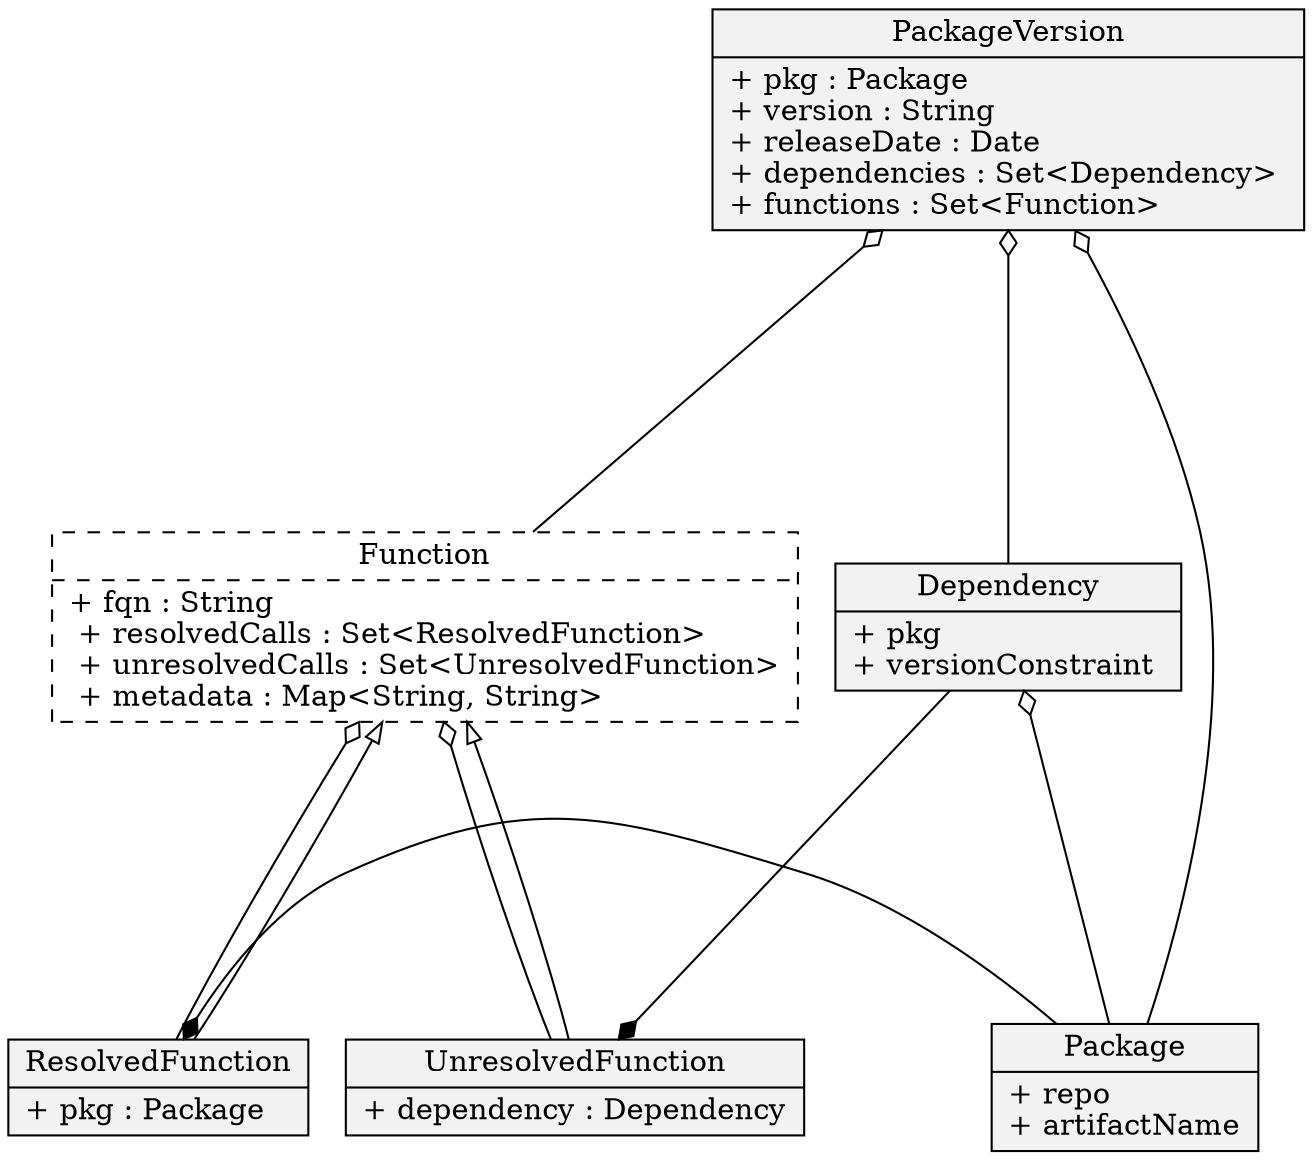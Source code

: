 digraph hierarchy {
    graph [
    compound = true     // To clip the head at the cluster border
        penwidth = 2        // Make the cluster's borders a bit thicker

        ranksep = 2         // Add a bit more space inbetween nodes
    ]
    node[shape=record,style=filled,fillcolor=gray95]
    edge[dir=back, arrowtail=empty]


    Function [label= "{Function|
    + fqn : String \l
    + resolvedCalls : Set\<ResolvedFunction\> \l
    + unresolvedCalls : Set\<UnresolvedFunction\>\l
    + metadata : Map\<String, String\>\l}", style=dashed]
    Function -> ResolvedFunction [arrowtail=odiamond, constraint=false]
    Function -> UnresolvedFunction [arrowtail=odiamond, constraint=false]


    UnresolvedFunction [label = "{UnresolvedFunction|+ dependency : Dependency\l}"]
    UnresolvedFunction -> Dependency [arrowtail=diamond, constraint=false]

    ResolvedFunction [label = "{ResolvedFunction|+ pkg : Package\l}"]
    ResolvedFunction -> Package [arrowtail=diamond, constraint=false]

    Function -> UnresolvedFunction
    Function -> ResolvedFunction

    Package [label= "{Package|+ repo \l+ artifactName\l}"]
    PackageVersion [label= "{
    PackageVersion|
+ pkg : Package \l
+ version : String\l
+ releaseDate : Date\l
+ dependencies : Set\<Dependency\> \l
+ functions : Set\<Function\> \l
    }"]



    PackageVersion->Package [arrowtail=odiamond]
    PackageVersion->Dependency [arrowtail=odiamond]
    PackageVersion->Function [arrowtail=odiamond]

    Dependency [label= "{Dependency|+ pkg \l+ versionConstraint \l}"]
    Dependency ->   Package [arrowtail=odiamond]

}